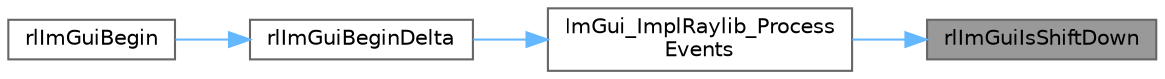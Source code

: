 digraph "rlImGuiIsShiftDown"
{
 // LATEX_PDF_SIZE
  bgcolor="transparent";
  edge [fontname=Helvetica,fontsize=10,labelfontname=Helvetica,labelfontsize=10];
  node [fontname=Helvetica,fontsize=10,shape=box,height=0.2,width=0.4];
  rankdir="RL";
  Node1 [id="Node000001",label="rlImGuiIsShiftDown",height=0.2,width=0.4,color="gray40", fillcolor="grey60", style="filled", fontcolor="black",tooltip=" "];
  Node1 -> Node2 [id="edge1_Node000001_Node000002",dir="back",color="steelblue1",style="solid",tooltip=" "];
  Node2 [id="Node000002",label="ImGui_ImplRaylib_Process\lEvents",height=0.2,width=0.4,color="grey40", fillcolor="white", style="filled",URL="$rl_im_gui_8cpp.html#ac7534a7fcd2a02821edaff0e9abd7d71",tooltip=" "];
  Node2 -> Node3 [id="edge2_Node000002_Node000003",dir="back",color="steelblue1",style="solid",tooltip=" "];
  Node3 [id="Node000003",label="rlImGuiBeginDelta",height=0.2,width=0.4,color="grey40", fillcolor="white", style="filled",URL="$rl_im_gui_8cpp.html#a849c30820adf25dbde79703c16aee20b",tooltip="Starts a new ImGui Frame with a specified delta time."];
  Node3 -> Node4 [id="edge3_Node000003_Node000004",dir="back",color="steelblue1",style="solid",tooltip=" "];
  Node4 [id="Node000004",label="rlImGuiBegin",height=0.2,width=0.4,color="grey40", fillcolor="white", style="filled",URL="$rl_im_gui_8cpp.html#a7dcb4320577baa0e3c61189ece20a953",tooltip="Starts a new ImGui Frame Calls ImGui_ImplRaylib_NewFrame, ImGui_ImplRaylib_ProcessEvents,..."];
}
